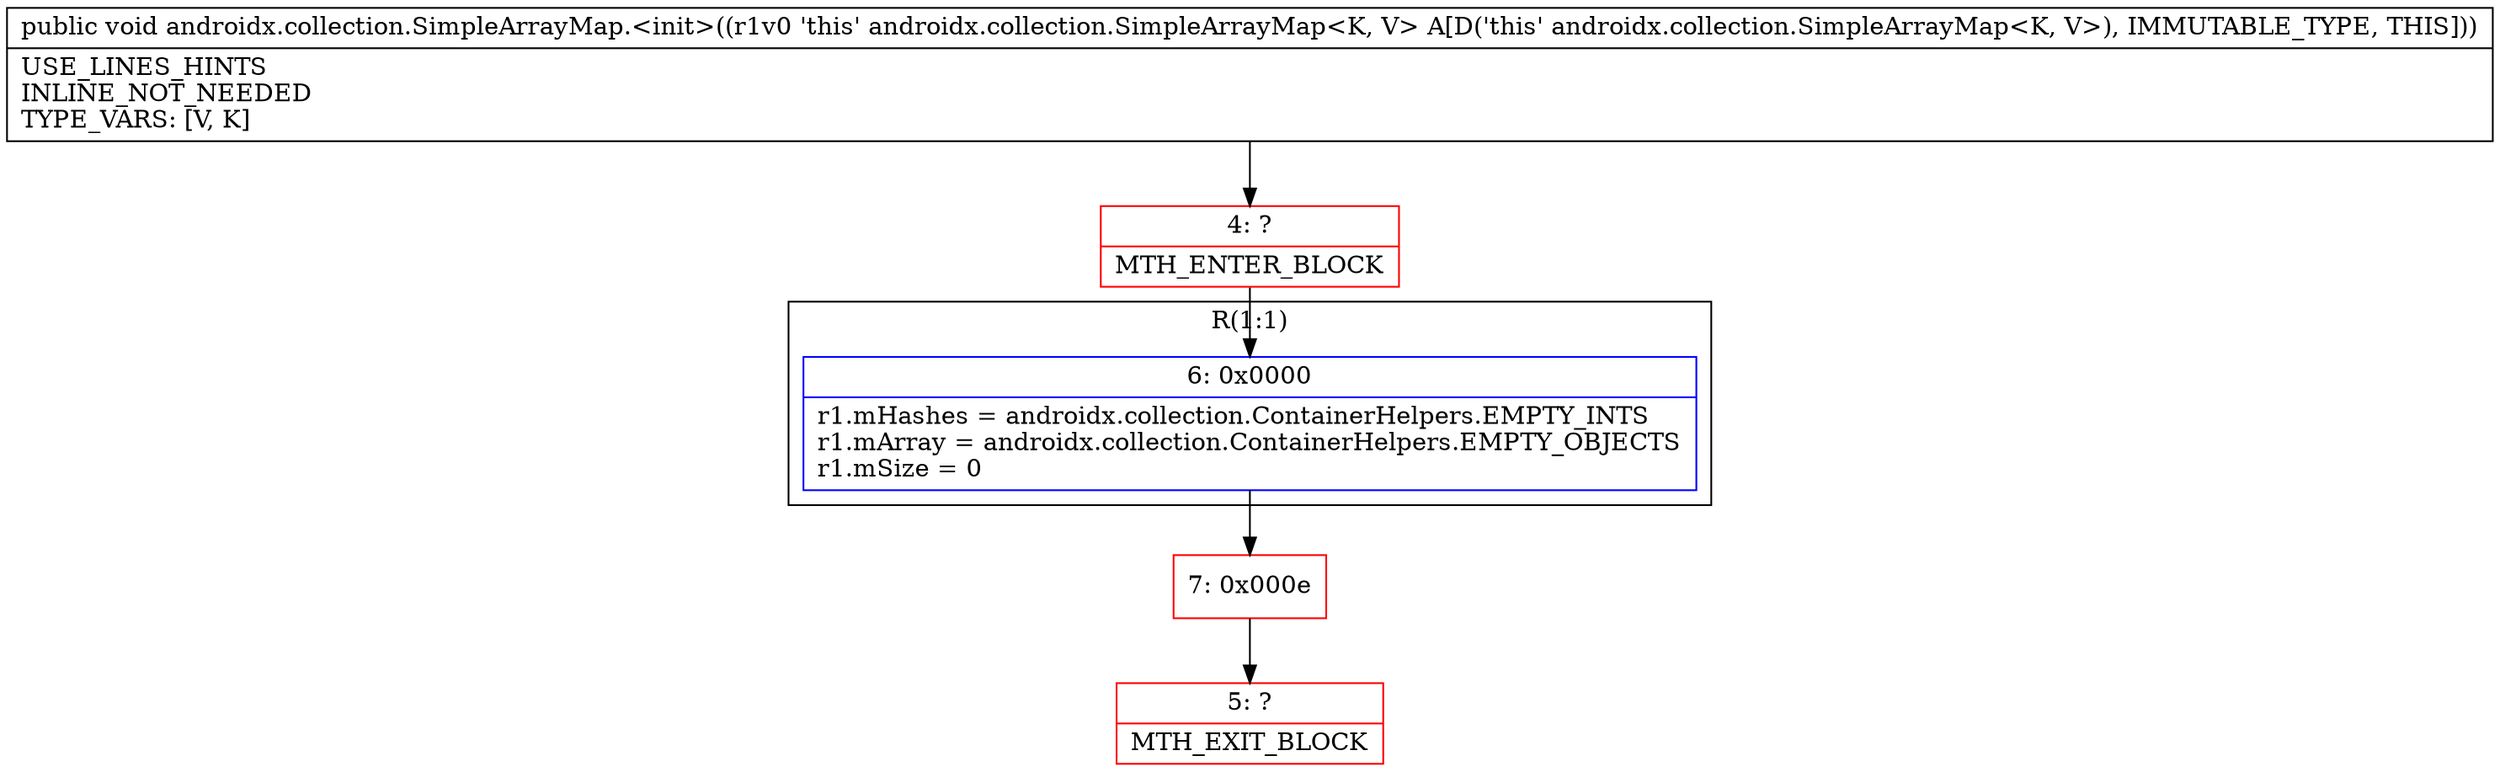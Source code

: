 digraph "CFG forandroidx.collection.SimpleArrayMap.\<init\>()V" {
subgraph cluster_Region_62397567 {
label = "R(1:1)";
node [shape=record,color=blue];
Node_6 [shape=record,label="{6\:\ 0x0000|r1.mHashes = androidx.collection.ContainerHelpers.EMPTY_INTS\lr1.mArray = androidx.collection.ContainerHelpers.EMPTY_OBJECTS\lr1.mSize = 0\l}"];
}
Node_4 [shape=record,color=red,label="{4\:\ ?|MTH_ENTER_BLOCK\l}"];
Node_7 [shape=record,color=red,label="{7\:\ 0x000e}"];
Node_5 [shape=record,color=red,label="{5\:\ ?|MTH_EXIT_BLOCK\l}"];
MethodNode[shape=record,label="{public void androidx.collection.SimpleArrayMap.\<init\>((r1v0 'this' androidx.collection.SimpleArrayMap\<K, V\> A[D('this' androidx.collection.SimpleArrayMap\<K, V\>), IMMUTABLE_TYPE, THIS]))  | USE_LINES_HINTS\lINLINE_NOT_NEEDED\lTYPE_VARS: [V, K]\l}"];
MethodNode -> Node_4;Node_6 -> Node_7;
Node_4 -> Node_6;
Node_7 -> Node_5;
}

